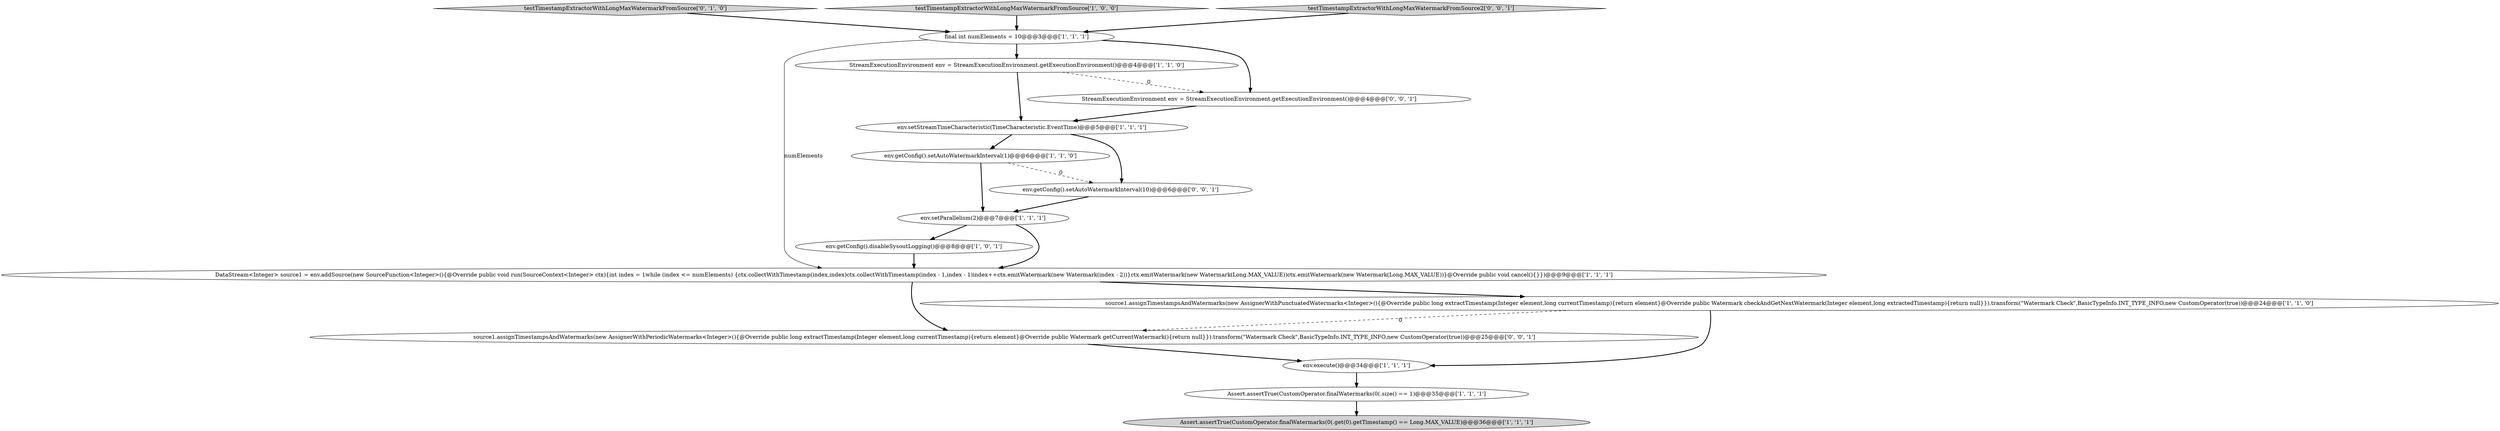 digraph {
10 [style = filled, label = "DataStream<Integer> source1 = env.addSource(new SourceFunction<Integer>(){@Override public void run(SourceContext<Integer> ctx){int index = 1while (index <= numElements) {ctx.collectWithTimestamp(index,index)ctx.collectWithTimestamp(index - 1,index - 1)index++ctx.emitWatermark(new Watermark(index - 2))}ctx.emitWatermark(new Watermark(Long.MAX_VALUE))ctx.emitWatermark(new Watermark(Long.MAX_VALUE))}@Override public void cancel(){}})@@@9@@@['1', '1', '1']", fillcolor = white, shape = ellipse image = "AAA0AAABBB1BBB"];
15 [style = filled, label = "env.getConfig().setAutoWatermarkInterval(10)@@@6@@@['0', '0', '1']", fillcolor = white, shape = ellipse image = "AAA0AAABBB3BBB"];
0 [style = filled, label = "StreamExecutionEnvironment env = StreamExecutionEnvironment.getExecutionEnvironment()@@@4@@@['1', '1', '0']", fillcolor = white, shape = ellipse image = "AAA0AAABBB1BBB"];
9 [style = filled, label = "env.execute()@@@34@@@['1', '1', '1']", fillcolor = white, shape = ellipse image = "AAA0AAABBB1BBB"];
14 [style = filled, label = "StreamExecutionEnvironment env = StreamExecutionEnvironment.getExecutionEnvironment()@@@4@@@['0', '0', '1']", fillcolor = white, shape = ellipse image = "AAA0AAABBB3BBB"];
16 [style = filled, label = "source1.assignTimestampsAndWatermarks(new AssignerWithPeriodicWatermarks<Integer>(){@Override public long extractTimestamp(Integer element,long currentTimestamp){return element}@Override public Watermark getCurrentWatermark(){return null}}).transform(\"Watermark Check\",BasicTypeInfo.INT_TYPE_INFO,new CustomOperator(true))@@@25@@@['0', '0', '1']", fillcolor = white, shape = ellipse image = "AAA0AAABBB3BBB"];
5 [style = filled, label = "Assert.assertTrue(CustomOperator.finalWatermarks(0(.get(0).getTimestamp() == Long.MAX_VALUE)@@@36@@@['1', '1', '1']", fillcolor = lightgray, shape = ellipse image = "AAA0AAABBB1BBB"];
3 [style = filled, label = "env.getConfig().disableSysoutLogging()@@@8@@@['1', '0', '1']", fillcolor = white, shape = ellipse image = "AAA0AAABBB1BBB"];
12 [style = filled, label = "testTimestampExtractorWithLongMaxWatermarkFromSource['0', '1', '0']", fillcolor = lightgray, shape = diamond image = "AAA0AAABBB2BBB"];
8 [style = filled, label = "source1.assignTimestampsAndWatermarks(new AssignerWithPunctuatedWatermarks<Integer>(){@Override public long extractTimestamp(Integer element,long currentTimestamp){return element}@Override public Watermark checkAndGetNextWatermark(Integer element,long extractedTimestamp){return null}}).transform(\"Watermark Check\",BasicTypeInfo.INT_TYPE_INFO,new CustomOperator(true))@@@24@@@['1', '1', '0']", fillcolor = white, shape = ellipse image = "AAA0AAABBB1BBB"];
6 [style = filled, label = "testTimestampExtractorWithLongMaxWatermarkFromSource['1', '0', '0']", fillcolor = lightgray, shape = diamond image = "AAA0AAABBB1BBB"];
13 [style = filled, label = "testTimestampExtractorWithLongMaxWatermarkFromSource2['0', '0', '1']", fillcolor = lightgray, shape = diamond image = "AAA0AAABBB3BBB"];
2 [style = filled, label = "env.setParallelism(2)@@@7@@@['1', '1', '1']", fillcolor = white, shape = ellipse image = "AAA0AAABBB1BBB"];
7 [style = filled, label = "final int numElements = 10@@@3@@@['1', '1', '1']", fillcolor = white, shape = ellipse image = "AAA0AAABBB1BBB"];
1 [style = filled, label = "env.getConfig().setAutoWatermarkInterval(1)@@@6@@@['1', '1', '0']", fillcolor = white, shape = ellipse image = "AAA0AAABBB1BBB"];
4 [style = filled, label = "env.setStreamTimeCharacteristic(TimeCharacteristic.EventTime)@@@5@@@['1', '1', '1']", fillcolor = white, shape = ellipse image = "AAA0AAABBB1BBB"];
11 [style = filled, label = "Assert.assertTrue(CustomOperator.finalWatermarks(0(.size() == 1)@@@35@@@['1', '1', '1']", fillcolor = white, shape = ellipse image = "AAA0AAABBB1BBB"];
7->10 [style = solid, label="numElements"];
15->2 [style = bold, label=""];
8->16 [style = dashed, label="0"];
9->11 [style = bold, label=""];
1->15 [style = dashed, label="0"];
2->3 [style = bold, label=""];
4->15 [style = bold, label=""];
7->0 [style = bold, label=""];
2->10 [style = bold, label=""];
12->7 [style = bold, label=""];
7->14 [style = bold, label=""];
0->14 [style = dashed, label="0"];
3->10 [style = bold, label=""];
11->5 [style = bold, label=""];
10->8 [style = bold, label=""];
10->16 [style = bold, label=""];
0->4 [style = bold, label=""];
13->7 [style = bold, label=""];
8->9 [style = bold, label=""];
1->2 [style = bold, label=""];
4->1 [style = bold, label=""];
6->7 [style = bold, label=""];
16->9 [style = bold, label=""];
14->4 [style = bold, label=""];
}
